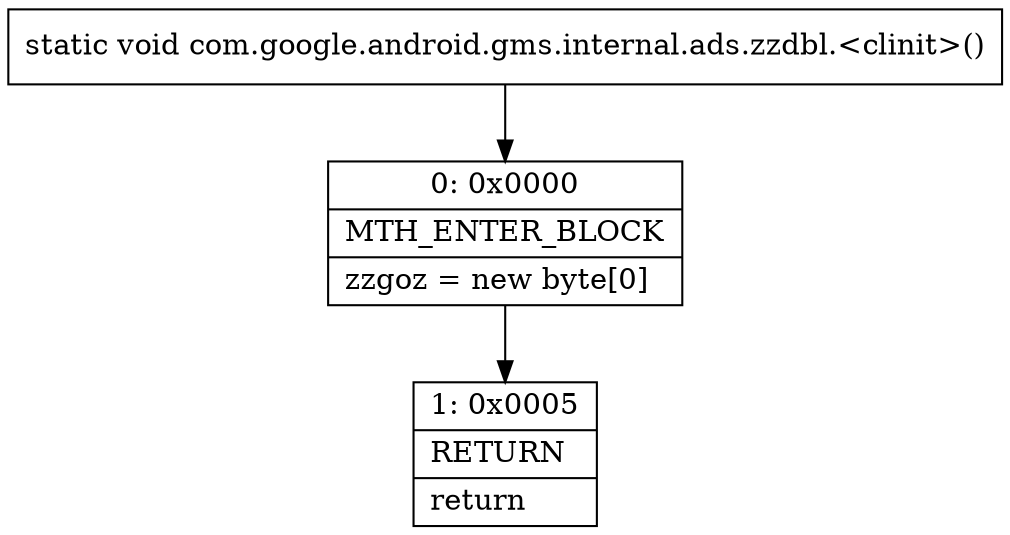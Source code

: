 digraph "CFG forcom.google.android.gms.internal.ads.zzdbl.\<clinit\>()V" {
Node_0 [shape=record,label="{0\:\ 0x0000|MTH_ENTER_BLOCK\l|zzgoz = new byte[0]\l}"];
Node_1 [shape=record,label="{1\:\ 0x0005|RETURN\l|return\l}"];
MethodNode[shape=record,label="{static void com.google.android.gms.internal.ads.zzdbl.\<clinit\>() }"];
MethodNode -> Node_0;
Node_0 -> Node_1;
}

